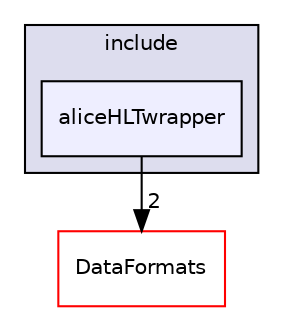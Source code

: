 digraph "/home/travis/build/AliceO2Group/AliceO2/Utilities/aliceHLTwrapper/include/aliceHLTwrapper" {
  bgcolor=transparent;
  compound=true
  node [ fontsize="10", fontname="Helvetica"];
  edge [ labelfontsize="10", labelfontname="Helvetica"];
  subgraph clusterdir_37b72e6c4ddd7d8ec45fb5fa8751df88 {
    graph [ bgcolor="#ddddee", pencolor="black", label="include" fontname="Helvetica", fontsize="10", URL="dir_37b72e6c4ddd7d8ec45fb5fa8751df88.html"]
  dir_d3cc831eeff2f7ff12eac112f518b49a [shape=box, label="aliceHLTwrapper", style="filled", fillcolor="#eeeeff", pencolor="black", URL="dir_d3cc831eeff2f7ff12eac112f518b49a.html"];
  }
  dir_2171f7ec022c5423887b07c69b2f5b48 [shape=box label="DataFormats" color="red" URL="dir_2171f7ec022c5423887b07c69b2f5b48.html"];
  dir_d3cc831eeff2f7ff12eac112f518b49a->dir_2171f7ec022c5423887b07c69b2f5b48 [headlabel="2", labeldistance=1.5 headhref="dir_000784_000090.html"];
}
